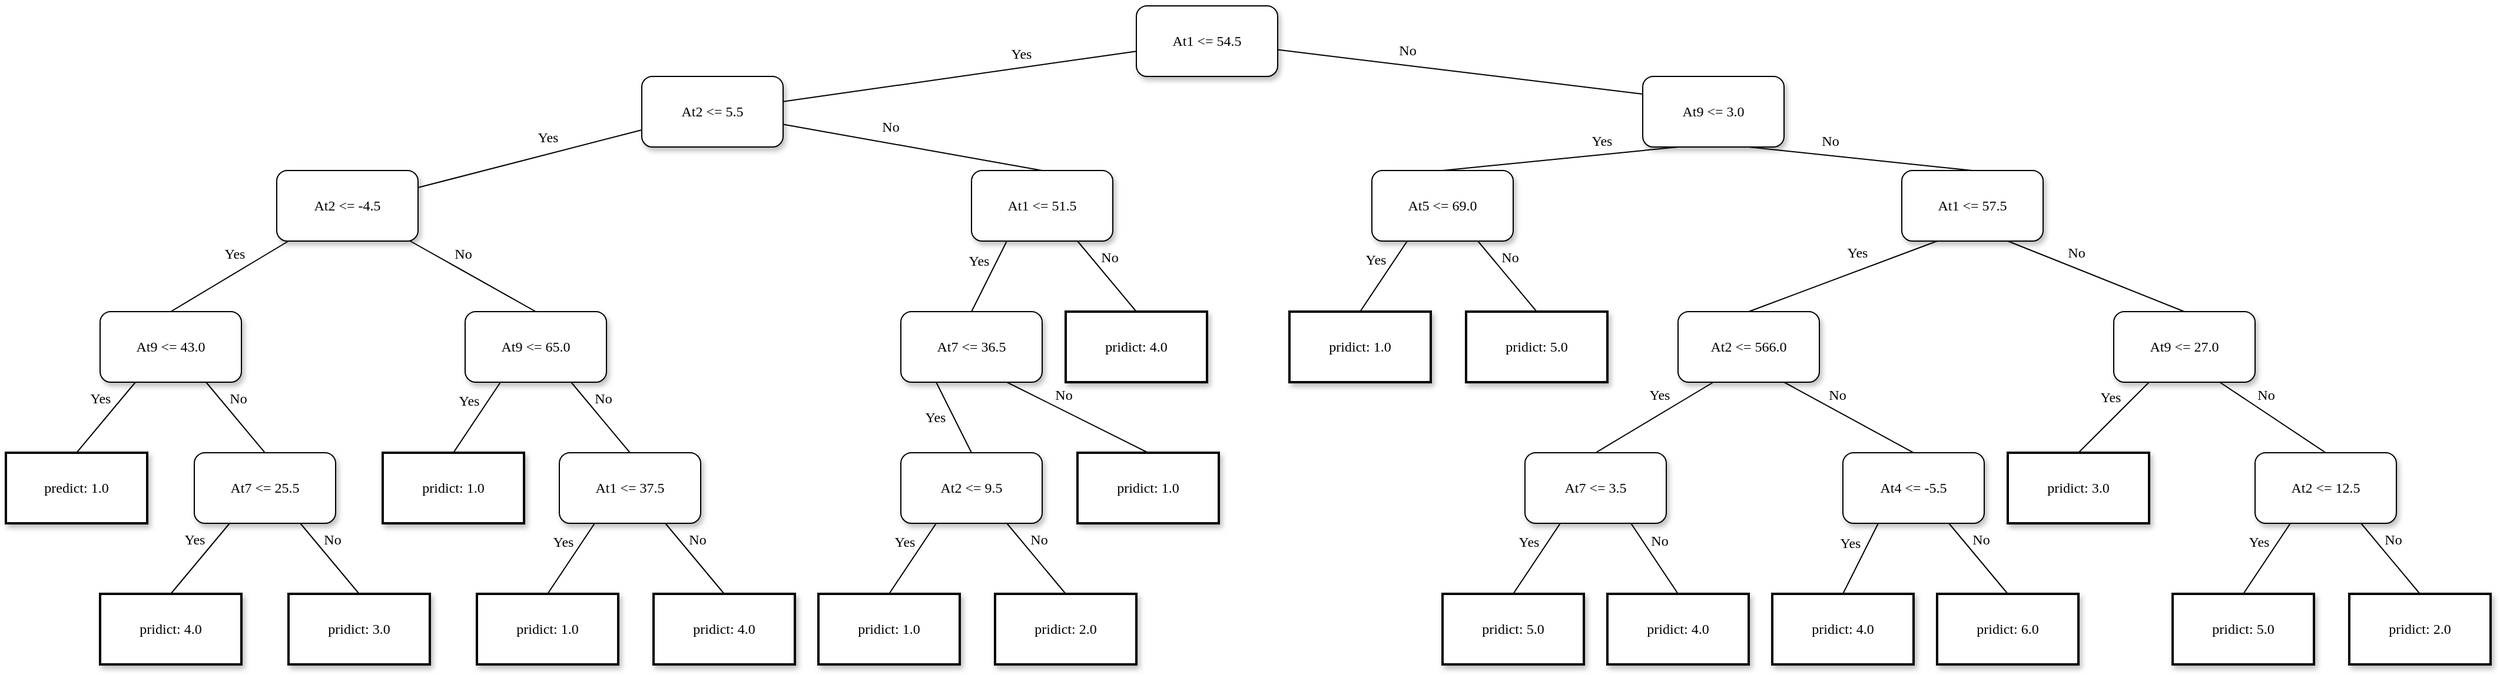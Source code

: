 <mxfile version="16.4.5" type="github">
  <diagram name="Page-1" id="10a91c8b-09ff-31b1-d368-03940ed4cc9e">
    <mxGraphModel dx="3288" dy="1217" grid="1" gridSize="10" guides="1" tooltips="1" connect="1" arrows="1" fold="1" page="1" pageScale="1" pageWidth="1100" pageHeight="850" background="none" math="0" shadow="0">
      <root>
        <mxCell id="0" />
        <mxCell id="1" parent="0" />
        <mxCell id="62893188c0fa7362-1" value="At1 &amp;lt;= 54.5" style="whiteSpace=wrap;html=1;rounded=1;shadow=1;labelBackgroundColor=none;strokeWidth=1;fontFamily=Verdana;fontSize=12;align=center;" parent="1" vertex="1">
          <mxGeometry x="750" y="30" width="120" height="60" as="geometry" />
        </mxCell>
        <mxCell id="62893188c0fa7362-2" value="At2 &amp;lt;= 5.5" style="whiteSpace=wrap;html=1;rounded=1;shadow=1;labelBackgroundColor=none;strokeWidth=1;fontFamily=Verdana;fontSize=12;align=center;" parent="1" vertex="1">
          <mxGeometry x="330" y="90" width="120" height="60" as="geometry" />
        </mxCell>
        <mxCell id="62893188c0fa7362-4" value="No" style="rounded=0;html=1;labelBackgroundColor=none;startArrow=none;startFill=0;startSize=5;endArrow=none;endFill=0;endSize=5;jettySize=auto;orthogonalLoop=1;strokeWidth=1;fontFamily=Verdana;fontSize=12;entryX=0;entryY=0.25;entryDx=0;entryDy=0;" parent="1" source="62893188c0fa7362-1" target="ObkY9nHPudgOJeDonn4y-33" edge="1">
          <mxGeometry x="-0.3" y="13" relative="1" as="geometry">
            <mxPoint as="offset" />
            <mxPoint x="1120" y="150" as="targetPoint" />
          </mxGeometry>
        </mxCell>
        <mxCell id="62893188c0fa7362-5" value="Yes" style="rounded=0;html=1;labelBackgroundColor=none;startArrow=none;startFill=0;startSize=5;endArrow=none;endFill=0;endSize=5;jettySize=auto;orthogonalLoop=1;strokeWidth=1;fontFamily=Verdana;fontSize=12" parent="1" source="62893188c0fa7362-1" target="62893188c0fa7362-2" edge="1">
          <mxGeometry x="-0.359" y="-11" relative="1" as="geometry">
            <mxPoint as="offset" />
          </mxGeometry>
        </mxCell>
        <mxCell id="62893188c0fa7362-8" value="At2 &amp;lt;= -4.5" style="whiteSpace=wrap;html=1;rounded=1;shadow=1;labelBackgroundColor=none;strokeWidth=1;fontFamily=Verdana;fontSize=12;align=center;" parent="1" vertex="1">
          <mxGeometry x="20" y="170" width="120" height="60" as="geometry" />
        </mxCell>
        <mxCell id="62893188c0fa7362-14" value="Yes" style="rounded=0;html=1;labelBackgroundColor=none;startArrow=none;startFill=0;startSize=5;endArrow=none;endFill=0;endSize=5;jettySize=auto;orthogonalLoop=1;strokeWidth=1;fontFamily=Verdana;fontSize=12" parent="1" source="62893188c0fa7362-2" target="62893188c0fa7362-8" edge="1">
          <mxGeometry x="-0.2" y="-14" relative="1" as="geometry">
            <mxPoint as="offset" />
          </mxGeometry>
        </mxCell>
        <mxCell id="62893188c0fa7362-15" value="No" style="rounded=0;html=1;labelBackgroundColor=none;startArrow=none;startFill=0;startSize=5;endArrow=none;endFill=0;endSize=5;jettySize=auto;orthogonalLoop=1;strokeWidth=1;fontFamily=Verdana;fontSize=12;entryX=0.5;entryY=0;entryDx=0;entryDy=0;" parent="1" source="62893188c0fa7362-2" target="ObkY9nHPudgOJeDonn4y-19" edge="1">
          <mxGeometry x="-0.2" y="14" relative="1" as="geometry">
            <mxPoint as="offset" />
            <mxPoint x="590" y="280" as="targetPoint" />
          </mxGeometry>
        </mxCell>
        <mxCell id="62893188c0fa7362-18" value="Yes" style="rounded=0;html=1;labelBackgroundColor=none;startArrow=none;startFill=0;startSize=5;endArrow=none;endFill=0;endSize=5;jettySize=auto;orthogonalLoop=1;strokeWidth=1;fontFamily=Verdana;fontSize=12;entryX=0.5;entryY=0;entryDx=0;entryDy=0;" parent="1" source="62893188c0fa7362-8" target="ObkY9nHPudgOJeDonn4y-1" edge="1">
          <mxGeometry x="-0.217" y="-14" relative="1" as="geometry">
            <mxPoint as="offset" />
            <mxPoint x="250" y="430" as="targetPoint" />
          </mxGeometry>
        </mxCell>
        <mxCell id="62893188c0fa7362-19" value="No" style="rounded=0;html=1;labelBackgroundColor=none;startArrow=none;startFill=0;startSize=5;endArrow=none;endFill=0;endSize=5;jettySize=auto;orthogonalLoop=1;strokeWidth=1;fontFamily=Verdana;fontSize=12;entryX=0.5;entryY=0;entryDx=0;entryDy=0;" parent="1" source="62893188c0fa7362-8" target="ObkY9nHPudgOJeDonn4y-10" edge="1">
          <mxGeometry x="-0.284" y="12" relative="1" as="geometry">
            <mxPoint as="offset" />
            <mxPoint x="430" y="420" as="targetPoint" />
          </mxGeometry>
        </mxCell>
        <mxCell id="62893188c0fa7362-20" value="predict: 1.0" style="whiteSpace=wrap;html=1;rounded=0;shadow=1;labelBackgroundColor=none;strokeWidth=2;fontFamily=Verdana;fontSize=12;align=center;" parent="1" vertex="1">
          <mxGeometry x="-210" y="410" width="120" height="60" as="geometry" />
        </mxCell>
        <mxCell id="ObkY9nHPudgOJeDonn4y-1" value="At9 &amp;lt;= 43.0" style="whiteSpace=wrap;html=1;rounded=1;shadow=1;labelBackgroundColor=none;strokeWidth=1;fontFamily=Verdana;fontSize=12;align=center;" vertex="1" parent="1">
          <mxGeometry x="-130" y="290" width="120" height="60" as="geometry" />
        </mxCell>
        <mxCell id="ObkY9nHPudgOJeDonn4y-2" value="At7 &amp;lt;= 25.5" style="whiteSpace=wrap;html=1;rounded=1;shadow=1;labelBackgroundColor=none;strokeWidth=1;fontFamily=Verdana;fontSize=12;align=center;" vertex="1" parent="1">
          <mxGeometry x="-50" y="410" width="120" height="60" as="geometry" />
        </mxCell>
        <mxCell id="ObkY9nHPudgOJeDonn4y-4" value="Yes" style="rounded=0;html=1;labelBackgroundColor=none;startArrow=none;startFill=0;startSize=5;endArrow=none;endFill=0;endSize=5;jettySize=auto;orthogonalLoop=1;strokeWidth=1;fontFamily=Verdana;fontSize=12;entryX=0.5;entryY=0;entryDx=0;entryDy=0;exitX=0.25;exitY=1;exitDx=0;exitDy=0;" edge="1" parent="1" source="ObkY9nHPudgOJeDonn4y-1" target="62893188c0fa7362-20">
          <mxGeometry x="-0.217" y="-14" relative="1" as="geometry">
            <mxPoint as="offset" />
            <mxPoint x="280" y="520" as="sourcePoint" />
            <mxPoint x="217" y="590" as="targetPoint" />
          </mxGeometry>
        </mxCell>
        <mxCell id="ObkY9nHPudgOJeDonn4y-5" value="No" style="rounded=0;html=1;labelBackgroundColor=none;startArrow=none;startFill=0;startSize=5;endArrow=none;endFill=0;endSize=5;jettySize=auto;orthogonalLoop=1;strokeWidth=1;fontFamily=Verdana;fontSize=12;exitX=0.75;exitY=1;exitDx=0;exitDy=0;entryX=0.5;entryY=0;entryDx=0;entryDy=0;" edge="1" parent="1" source="ObkY9nHPudgOJeDonn4y-1" target="ObkY9nHPudgOJeDonn4y-2">
          <mxGeometry x="-0.284" y="12" relative="1" as="geometry">
            <mxPoint as="offset" />
            <mxPoint x="370" y="480" as="sourcePoint" />
            <mxPoint x="413.636" y="560" as="targetPoint" />
          </mxGeometry>
        </mxCell>
        <mxCell id="ObkY9nHPudgOJeDonn4y-6" value="pridict: 4.0" style="whiteSpace=wrap;html=1;rounded=0;shadow=1;labelBackgroundColor=none;strokeWidth=2;fontFamily=Verdana;fontSize=12;align=center;" vertex="1" parent="1">
          <mxGeometry x="-130" y="530" width="120" height="60" as="geometry" />
        </mxCell>
        <mxCell id="ObkY9nHPudgOJeDonn4y-7" value="Yes" style="rounded=0;html=1;labelBackgroundColor=none;startArrow=none;startFill=0;startSize=5;endArrow=none;endFill=0;endSize=5;jettySize=auto;orthogonalLoop=1;strokeWidth=1;fontFamily=Verdana;fontSize=12;entryX=0.5;entryY=0;entryDx=0;entryDy=0;exitX=0.25;exitY=1;exitDx=0;exitDy=0;" edge="1" parent="1" source="ObkY9nHPudgOJeDonn4y-2" target="ObkY9nHPudgOJeDonn4y-6">
          <mxGeometry x="-0.217" y="-14" relative="1" as="geometry">
            <mxPoint as="offset" />
            <mxPoint x="450" y="670" as="sourcePoint" />
            <mxPoint x="387" y="740" as="targetPoint" />
          </mxGeometry>
        </mxCell>
        <mxCell id="ObkY9nHPudgOJeDonn4y-8" value="pridict: 3.0" style="whiteSpace=wrap;html=1;rounded=0;shadow=1;labelBackgroundColor=none;strokeWidth=2;fontFamily=Verdana;fontSize=12;align=center;" vertex="1" parent="1">
          <mxGeometry x="30" y="530" width="120" height="60" as="geometry" />
        </mxCell>
        <mxCell id="ObkY9nHPudgOJeDonn4y-9" value="No" style="rounded=0;html=1;labelBackgroundColor=none;startArrow=none;startFill=0;startSize=5;endArrow=none;endFill=0;endSize=5;jettySize=auto;orthogonalLoop=1;strokeWidth=1;fontFamily=Verdana;fontSize=12;exitX=0.75;exitY=1;exitDx=0;exitDy=0;entryX=0.5;entryY=0;entryDx=0;entryDy=0;" edge="1" parent="1" source="ObkY9nHPudgOJeDonn4y-2" target="ObkY9nHPudgOJeDonn4y-8">
          <mxGeometry x="-0.284" y="12" relative="1" as="geometry">
            <mxPoint as="offset" />
            <mxPoint x="480" y="590" as="sourcePoint" />
            <mxPoint x="520" y="670" as="targetPoint" />
          </mxGeometry>
        </mxCell>
        <mxCell id="ObkY9nHPudgOJeDonn4y-10" value="At9 &amp;lt;= 65.0" style="whiteSpace=wrap;html=1;rounded=1;shadow=1;labelBackgroundColor=none;strokeWidth=1;fontFamily=Verdana;fontSize=12;align=center;" vertex="1" parent="1">
          <mxGeometry x="180" y="290" width="120" height="60" as="geometry" />
        </mxCell>
        <mxCell id="ObkY9nHPudgOJeDonn4y-11" value="pridict: 1.0" style="whiteSpace=wrap;html=1;rounded=0;shadow=1;labelBackgroundColor=none;strokeWidth=2;fontFamily=Verdana;fontSize=12;align=center;" vertex="1" parent="1">
          <mxGeometry x="110" y="410" width="120" height="60" as="geometry" />
        </mxCell>
        <mxCell id="ObkY9nHPudgOJeDonn4y-12" value="Yes" style="rounded=0;html=1;labelBackgroundColor=none;startArrow=none;startFill=0;startSize=5;endArrow=none;endFill=0;endSize=5;jettySize=auto;orthogonalLoop=1;strokeWidth=1;fontFamily=Verdana;fontSize=12;exitX=0.25;exitY=1;exitDx=0;exitDy=0;entryX=0.5;entryY=0;entryDx=0;entryDy=0;" edge="1" parent="1" source="ObkY9nHPudgOJeDonn4y-10" target="ObkY9nHPudgOJeDonn4y-11">
          <mxGeometry x="-0.217" y="-14" relative="1" as="geometry">
            <mxPoint as="offset" />
            <mxPoint x="610" y="480" as="sourcePoint" />
            <mxPoint x="500" y="520" as="targetPoint" />
          </mxGeometry>
        </mxCell>
        <mxCell id="ObkY9nHPudgOJeDonn4y-13" value="At1 &amp;lt;= 37.5" style="whiteSpace=wrap;html=1;rounded=1;shadow=1;labelBackgroundColor=none;strokeWidth=1;fontFamily=Verdana;fontSize=12;align=center;" vertex="1" parent="1">
          <mxGeometry x="260" y="410" width="120" height="60" as="geometry" />
        </mxCell>
        <mxCell id="ObkY9nHPudgOJeDonn4y-14" value="No" style="rounded=0;html=1;labelBackgroundColor=none;startArrow=none;startFill=0;startSize=5;endArrow=none;endFill=0;endSize=5;jettySize=auto;orthogonalLoop=1;strokeWidth=1;fontFamily=Verdana;fontSize=12;entryX=0.5;entryY=0;entryDx=0;entryDy=0;exitX=0.75;exitY=1;exitDx=0;exitDy=0;" edge="1" parent="1" source="ObkY9nHPudgOJeDonn4y-10" target="ObkY9nHPudgOJeDonn4y-13">
          <mxGeometry x="-0.284" y="12" relative="1" as="geometry">
            <mxPoint as="offset" />
            <mxPoint x="660" y="380" as="sourcePoint" />
            <mxPoint x="730" y="450" as="targetPoint" />
          </mxGeometry>
        </mxCell>
        <mxCell id="ObkY9nHPudgOJeDonn4y-15" value="pridict: 1.0" style="whiteSpace=wrap;html=1;rounded=0;shadow=1;labelBackgroundColor=none;strokeWidth=2;fontFamily=Verdana;fontSize=12;align=center;" vertex="1" parent="1">
          <mxGeometry x="190" y="530" width="120" height="60" as="geometry" />
        </mxCell>
        <mxCell id="ObkY9nHPudgOJeDonn4y-16" value="Yes" style="rounded=0;html=1;labelBackgroundColor=none;startArrow=none;startFill=0;startSize=5;endArrow=none;endFill=0;endSize=5;jettySize=auto;orthogonalLoop=1;strokeWidth=1;fontFamily=Verdana;fontSize=12;exitX=0.25;exitY=1;exitDx=0;exitDy=0;entryX=0.5;entryY=0;entryDx=0;entryDy=0;" edge="1" parent="1" source="ObkY9nHPudgOJeDonn4y-13" target="ObkY9nHPudgOJeDonn4y-15">
          <mxGeometry x="-0.217" y="-14" relative="1" as="geometry">
            <mxPoint as="offset" />
            <mxPoint x="490" y="600" as="sourcePoint" />
            <mxPoint x="530" y="640" as="targetPoint" />
          </mxGeometry>
        </mxCell>
        <mxCell id="ObkY9nHPudgOJeDonn4y-17" value="pridict: 4.0" style="whiteSpace=wrap;html=1;rounded=0;shadow=1;labelBackgroundColor=none;strokeWidth=2;fontFamily=Verdana;fontSize=12;align=center;" vertex="1" parent="1">
          <mxGeometry x="340" y="530" width="120" height="60" as="geometry" />
        </mxCell>
        <mxCell id="ObkY9nHPudgOJeDonn4y-18" value="No" style="rounded=0;html=1;labelBackgroundColor=none;startArrow=none;startFill=0;startSize=5;endArrow=none;endFill=0;endSize=5;jettySize=auto;orthogonalLoop=1;strokeWidth=1;fontFamily=Verdana;fontSize=12;entryX=0.5;entryY=0;entryDx=0;entryDy=0;exitX=0.75;exitY=1;exitDx=0;exitDy=0;" edge="1" parent="1" source="ObkY9nHPudgOJeDonn4y-13" target="ObkY9nHPudgOJeDonn4y-17">
          <mxGeometry x="-0.284" y="12" relative="1" as="geometry">
            <mxPoint as="offset" />
            <mxPoint x="770" y="540" as="sourcePoint" />
            <mxPoint x="930" y="580" as="targetPoint" />
          </mxGeometry>
        </mxCell>
        <mxCell id="ObkY9nHPudgOJeDonn4y-19" value="At1 &amp;lt;= 51.5" style="whiteSpace=wrap;html=1;rounded=1;shadow=1;labelBackgroundColor=none;strokeWidth=1;fontFamily=Verdana;fontSize=12;align=center;" vertex="1" parent="1">
          <mxGeometry x="610" y="170" width="120" height="60" as="geometry" />
        </mxCell>
        <mxCell id="ObkY9nHPudgOJeDonn4y-20" value="At7 &amp;lt;= 36.5" style="whiteSpace=wrap;html=1;rounded=1;shadow=1;labelBackgroundColor=none;strokeWidth=1;fontFamily=Verdana;fontSize=12;align=center;" vertex="1" parent="1">
          <mxGeometry x="550" y="290" width="120" height="60" as="geometry" />
        </mxCell>
        <mxCell id="ObkY9nHPudgOJeDonn4y-21" value="Yes" style="rounded=0;html=1;labelBackgroundColor=none;startArrow=none;startFill=0;startSize=5;endArrow=none;endFill=0;endSize=5;jettySize=auto;orthogonalLoop=1;strokeWidth=1;fontFamily=Verdana;fontSize=12;entryX=0.5;entryY=0;entryDx=0;entryDy=0;exitX=0.25;exitY=1;exitDx=0;exitDy=0;" edge="1" parent="1" source="ObkY9nHPudgOJeDonn4y-19" target="ObkY9nHPudgOJeDonn4y-20">
          <mxGeometry x="-0.217" y="-14" relative="1" as="geometry">
            <mxPoint as="offset" />
            <mxPoint x="730" y="350" as="sourcePoint" />
            <mxPoint x="667" y="420" as="targetPoint" />
          </mxGeometry>
        </mxCell>
        <mxCell id="ObkY9nHPudgOJeDonn4y-22" value="At2 &amp;lt;= 9.5" style="whiteSpace=wrap;html=1;rounded=1;shadow=1;labelBackgroundColor=none;strokeWidth=1;fontFamily=Verdana;fontSize=12;align=center;" vertex="1" parent="1">
          <mxGeometry x="550" y="410" width="120" height="60" as="geometry" />
        </mxCell>
        <mxCell id="ObkY9nHPudgOJeDonn4y-23" value="Yes" style="rounded=0;html=1;labelBackgroundColor=none;startArrow=none;startFill=0;startSize=5;endArrow=none;endFill=0;endSize=5;jettySize=auto;orthogonalLoop=1;strokeWidth=1;fontFamily=Verdana;fontSize=12;entryX=0.5;entryY=0;entryDx=0;entryDy=0;exitX=0.25;exitY=1;exitDx=0;exitDy=0;" edge="1" parent="1" source="ObkY9nHPudgOJeDonn4y-20" target="ObkY9nHPudgOJeDonn4y-22">
          <mxGeometry x="-0.217" y="-14" relative="1" as="geometry">
            <mxPoint as="offset" />
            <mxPoint x="810" y="360" as="sourcePoint" />
            <mxPoint x="780" y="410" as="targetPoint" />
          </mxGeometry>
        </mxCell>
        <mxCell id="ObkY9nHPudgOJeDonn4y-24" value="pridict: 1.0" style="whiteSpace=wrap;html=1;rounded=0;shadow=1;labelBackgroundColor=none;strokeWidth=2;fontFamily=Verdana;fontSize=12;align=center;" vertex="1" parent="1">
          <mxGeometry x="480" y="530" width="120" height="60" as="geometry" />
        </mxCell>
        <mxCell id="ObkY9nHPudgOJeDonn4y-25" value="Yes" style="rounded=0;html=1;labelBackgroundColor=none;startArrow=none;startFill=0;startSize=5;endArrow=none;endFill=0;endSize=5;jettySize=auto;orthogonalLoop=1;strokeWidth=1;fontFamily=Verdana;fontSize=12;entryX=0.5;entryY=0;entryDx=0;entryDy=0;exitX=0.25;exitY=1;exitDx=0;exitDy=0;" edge="1" parent="1" source="ObkY9nHPudgOJeDonn4y-22" target="ObkY9nHPudgOJeDonn4y-24">
          <mxGeometry x="-0.217" y="-14" relative="1" as="geometry">
            <mxPoint as="offset" />
            <mxPoint x="780" y="440" as="sourcePoint" />
            <mxPoint x="760" y="500" as="targetPoint" />
          </mxGeometry>
        </mxCell>
        <mxCell id="ObkY9nHPudgOJeDonn4y-27" value="pridict: 2.0" style="whiteSpace=wrap;html=1;rounded=0;shadow=1;labelBackgroundColor=none;strokeWidth=2;fontFamily=Verdana;fontSize=12;align=center;" vertex="1" parent="1">
          <mxGeometry x="630" y="530" width="120" height="60" as="geometry" />
        </mxCell>
        <mxCell id="ObkY9nHPudgOJeDonn4y-28" value="No" style="rounded=0;html=1;labelBackgroundColor=none;startArrow=none;startFill=0;startSize=5;endArrow=none;endFill=0;endSize=5;jettySize=auto;orthogonalLoop=1;strokeWidth=1;fontFamily=Verdana;fontSize=12;entryX=0.5;entryY=0;entryDx=0;entryDy=0;exitX=0.75;exitY=1;exitDx=0;exitDy=0;" edge="1" parent="1" source="ObkY9nHPudgOJeDonn4y-22" target="ObkY9nHPudgOJeDonn4y-27">
          <mxGeometry x="-0.284" y="12" relative="1" as="geometry">
            <mxPoint as="offset" />
            <mxPoint x="770" y="390" as="sourcePoint" />
            <mxPoint x="830" y="560" as="targetPoint" />
          </mxGeometry>
        </mxCell>
        <mxCell id="ObkY9nHPudgOJeDonn4y-29" value="pridict: 1.0" style="whiteSpace=wrap;html=1;rounded=0;shadow=1;labelBackgroundColor=none;strokeWidth=2;fontFamily=Verdana;fontSize=12;align=center;" vertex="1" parent="1">
          <mxGeometry x="700" y="410" width="120" height="60" as="geometry" />
        </mxCell>
        <mxCell id="ObkY9nHPudgOJeDonn4y-30" value="No" style="rounded=0;html=1;labelBackgroundColor=none;startArrow=none;startFill=0;startSize=5;endArrow=none;endFill=0;endSize=5;jettySize=auto;orthogonalLoop=1;strokeWidth=1;fontFamily=Verdana;fontSize=12;entryX=0.5;entryY=0;entryDx=0;entryDy=0;exitX=0.75;exitY=1;exitDx=0;exitDy=0;" edge="1" parent="1" source="ObkY9nHPudgOJeDonn4y-20" target="ObkY9nHPudgOJeDonn4y-29">
          <mxGeometry x="-0.284" y="12" relative="1" as="geometry">
            <mxPoint as="offset" />
            <mxPoint x="840" y="360" as="sourcePoint" />
            <mxPoint x="900" y="530" as="targetPoint" />
          </mxGeometry>
        </mxCell>
        <mxCell id="ObkY9nHPudgOJeDonn4y-31" value="pridict: 4.0" style="whiteSpace=wrap;html=1;rounded=0;shadow=1;labelBackgroundColor=none;strokeWidth=2;fontFamily=Verdana;fontSize=12;align=center;" vertex="1" parent="1">
          <mxGeometry x="690" y="290" width="120" height="60" as="geometry" />
        </mxCell>
        <mxCell id="ObkY9nHPudgOJeDonn4y-32" value="No" style="rounded=0;html=1;labelBackgroundColor=none;startArrow=none;startFill=0;startSize=5;endArrow=none;endFill=0;endSize=5;jettySize=auto;orthogonalLoop=1;strokeWidth=1;fontFamily=Verdana;fontSize=12;entryX=0.5;entryY=0;entryDx=0;entryDy=0;exitX=0.75;exitY=1;exitDx=0;exitDy=0;" edge="1" parent="1" source="ObkY9nHPudgOJeDonn4y-19" target="ObkY9nHPudgOJeDonn4y-31">
          <mxGeometry x="-0.284" y="12" relative="1" as="geometry">
            <mxPoint as="offset" />
            <mxPoint x="750" y="310" as="sourcePoint" />
            <mxPoint x="910" y="390" as="targetPoint" />
          </mxGeometry>
        </mxCell>
        <mxCell id="ObkY9nHPudgOJeDonn4y-33" value="At9 &amp;lt;= 3.0" style="whiteSpace=wrap;html=1;rounded=1;shadow=1;labelBackgroundColor=none;strokeWidth=1;fontFamily=Verdana;fontSize=12;align=center;" vertex="1" parent="1">
          <mxGeometry x="1180" y="90" width="120" height="60" as="geometry" />
        </mxCell>
        <mxCell id="ObkY9nHPudgOJeDonn4y-34" value="At5 &amp;lt;= 69.0" style="whiteSpace=wrap;html=1;rounded=1;shadow=1;labelBackgroundColor=none;strokeWidth=1;fontFamily=Verdana;fontSize=12;align=center;" vertex="1" parent="1">
          <mxGeometry x="950" y="170" width="120" height="60" as="geometry" />
        </mxCell>
        <mxCell id="ObkY9nHPudgOJeDonn4y-35" value="Yes" style="rounded=0;html=1;labelBackgroundColor=none;startArrow=none;startFill=0;startSize=5;endArrow=none;endFill=0;endSize=5;jettySize=auto;orthogonalLoop=1;strokeWidth=1;fontFamily=Verdana;fontSize=12;exitX=0.25;exitY=1;exitDx=0;exitDy=0;entryX=0.5;entryY=0;entryDx=0;entryDy=0;" edge="1" parent="1" source="ObkY9nHPudgOJeDonn4y-33" target="ObkY9nHPudgOJeDonn4y-34">
          <mxGeometry x="-0.359" y="-11" relative="1" as="geometry">
            <mxPoint as="offset" />
            <mxPoint x="860" y="150" as="sourcePoint" />
            <mxPoint x="670" y="186.774" as="targetPoint" />
          </mxGeometry>
        </mxCell>
        <mxCell id="ObkY9nHPudgOJeDonn4y-36" value="pridict: 1.0" style="whiteSpace=wrap;html=1;rounded=0;shadow=1;labelBackgroundColor=none;strokeWidth=2;fontFamily=Verdana;fontSize=12;align=center;" vertex="1" parent="1">
          <mxGeometry x="880" y="290" width="120" height="60" as="geometry" />
        </mxCell>
        <mxCell id="ObkY9nHPudgOJeDonn4y-37" value="Yes" style="rounded=0;html=1;labelBackgroundColor=none;startArrow=none;startFill=0;startSize=5;endArrow=none;endFill=0;endSize=5;jettySize=auto;orthogonalLoop=1;strokeWidth=1;fontFamily=Verdana;fontSize=12;entryX=0.5;entryY=0;entryDx=0;entryDy=0;exitX=0.25;exitY=1;exitDx=0;exitDy=0;" edge="1" parent="1" source="ObkY9nHPudgOJeDonn4y-34" target="ObkY9nHPudgOJeDonn4y-36">
          <mxGeometry x="-0.217" y="-14" relative="1" as="geometry">
            <mxPoint as="offset" />
            <mxPoint x="940" y="260" as="sourcePoint" />
            <mxPoint x="920" y="300" as="targetPoint" />
          </mxGeometry>
        </mxCell>
        <mxCell id="ObkY9nHPudgOJeDonn4y-38" value="pridict: 5.0" style="whiteSpace=wrap;html=1;rounded=0;shadow=1;labelBackgroundColor=none;strokeWidth=2;fontFamily=Verdana;fontSize=12;align=center;" vertex="1" parent="1">
          <mxGeometry x="1030" y="290" width="120" height="60" as="geometry" />
        </mxCell>
        <mxCell id="ObkY9nHPudgOJeDonn4y-39" value="No" style="rounded=0;html=1;labelBackgroundColor=none;startArrow=none;startFill=0;startSize=5;endArrow=none;endFill=0;endSize=5;jettySize=auto;orthogonalLoop=1;strokeWidth=1;fontFamily=Verdana;fontSize=12;entryX=0.5;entryY=0;entryDx=0;entryDy=0;exitX=0.75;exitY=1;exitDx=0;exitDy=0;" edge="1" parent="1" source="ObkY9nHPudgOJeDonn4y-34" target="ObkY9nHPudgOJeDonn4y-38">
          <mxGeometry x="-0.284" y="12" relative="1" as="geometry">
            <mxPoint as="offset" />
            <mxPoint x="910" y="250" as="sourcePoint" />
            <mxPoint x="990" y="290" as="targetPoint" />
          </mxGeometry>
        </mxCell>
        <mxCell id="ObkY9nHPudgOJeDonn4y-40" value="At1 &amp;lt;= 57.5" style="whiteSpace=wrap;html=1;rounded=1;shadow=1;labelBackgroundColor=none;strokeWidth=1;fontFamily=Verdana;fontSize=12;align=center;" vertex="1" parent="1">
          <mxGeometry x="1400" y="170" width="120" height="60" as="geometry" />
        </mxCell>
        <mxCell id="ObkY9nHPudgOJeDonn4y-41" value="No" style="rounded=0;html=1;labelBackgroundColor=none;startArrow=none;startFill=0;startSize=5;endArrow=none;endFill=0;endSize=5;jettySize=auto;orthogonalLoop=1;strokeWidth=1;fontFamily=Verdana;fontSize=12;entryX=0.5;entryY=0;entryDx=0;entryDy=0;exitX=0.75;exitY=1;exitDx=0;exitDy=0;" edge="1" parent="1" source="ObkY9nHPudgOJeDonn4y-33" target="ObkY9nHPudgOJeDonn4y-40">
          <mxGeometry x="-0.284" y="12" relative="1" as="geometry">
            <mxPoint as="offset" />
            <mxPoint x="1120" y="430" as="sourcePoint" />
            <mxPoint x="1180" y="480" as="targetPoint" />
          </mxGeometry>
        </mxCell>
        <mxCell id="ObkY9nHPudgOJeDonn4y-42" value="At2 &amp;lt;= 566.0" style="whiteSpace=wrap;html=1;rounded=1;shadow=1;labelBackgroundColor=none;strokeWidth=1;fontFamily=Verdana;fontSize=12;align=center;" vertex="1" parent="1">
          <mxGeometry x="1210" y="290" width="120" height="60" as="geometry" />
        </mxCell>
        <mxCell id="ObkY9nHPudgOJeDonn4y-43" value="Yes" style="rounded=0;html=1;labelBackgroundColor=none;startArrow=none;startFill=0;startSize=5;endArrow=none;endFill=0;endSize=5;jettySize=auto;orthogonalLoop=1;strokeWidth=1;fontFamily=Verdana;fontSize=12;entryX=0.5;entryY=0;entryDx=0;entryDy=0;exitX=0.25;exitY=1;exitDx=0;exitDy=0;" edge="1" parent="1" source="ObkY9nHPudgOJeDonn4y-40" target="ObkY9nHPudgOJeDonn4y-42">
          <mxGeometry x="-0.217" y="-14" relative="1" as="geometry">
            <mxPoint as="offset" />
            <mxPoint x="1090" y="450" as="sourcePoint" />
            <mxPoint x="1060" y="490" as="targetPoint" />
          </mxGeometry>
        </mxCell>
        <mxCell id="ObkY9nHPudgOJeDonn4y-44" value="At7 &amp;lt;= 3.5" style="whiteSpace=wrap;html=1;rounded=1;shadow=1;labelBackgroundColor=none;strokeWidth=1;fontFamily=Verdana;fontSize=12;align=center;" vertex="1" parent="1">
          <mxGeometry x="1080" y="410" width="120" height="60" as="geometry" />
        </mxCell>
        <mxCell id="ObkY9nHPudgOJeDonn4y-45" value="Yes" style="rounded=0;html=1;labelBackgroundColor=none;startArrow=none;startFill=0;startSize=5;endArrow=none;endFill=0;endSize=5;jettySize=auto;orthogonalLoop=1;strokeWidth=1;fontFamily=Verdana;fontSize=12;entryX=0.5;entryY=0;entryDx=0;entryDy=0;exitX=0.25;exitY=1;exitDx=0;exitDy=0;" edge="1" parent="1" source="ObkY9nHPudgOJeDonn4y-42" target="ObkY9nHPudgOJeDonn4y-44">
          <mxGeometry x="-0.217" y="-14" relative="1" as="geometry">
            <mxPoint as="offset" />
            <mxPoint x="1030" y="560" as="sourcePoint" />
            <mxPoint x="980" y="600" as="targetPoint" />
          </mxGeometry>
        </mxCell>
        <mxCell id="ObkY9nHPudgOJeDonn4y-46" value="pridict: 5.0" style="whiteSpace=wrap;html=1;rounded=0;shadow=1;labelBackgroundColor=none;strokeWidth=2;fontFamily=Verdana;fontSize=12;align=center;" vertex="1" parent="1">
          <mxGeometry x="1010" y="530" width="120" height="60" as="geometry" />
        </mxCell>
        <mxCell id="ObkY9nHPudgOJeDonn4y-47" value="Yes" style="rounded=0;html=1;labelBackgroundColor=none;startArrow=none;startFill=0;startSize=5;endArrow=none;endFill=0;endSize=5;jettySize=auto;orthogonalLoop=1;strokeWidth=1;fontFamily=Verdana;fontSize=12;entryX=0.5;entryY=0;entryDx=0;entryDy=0;exitX=0.25;exitY=1;exitDx=0;exitDy=0;" edge="1" parent="1" source="ObkY9nHPudgOJeDonn4y-44" target="ObkY9nHPudgOJeDonn4y-46">
          <mxGeometry x="-0.217" y="-14" relative="1" as="geometry">
            <mxPoint as="offset" />
            <mxPoint x="1160" y="530" as="sourcePoint" />
            <mxPoint x="1090" y="590" as="targetPoint" />
          </mxGeometry>
        </mxCell>
        <mxCell id="ObkY9nHPudgOJeDonn4y-48" value="pridict: 4.0" style="whiteSpace=wrap;html=1;rounded=0;shadow=1;labelBackgroundColor=none;strokeWidth=2;fontFamily=Verdana;fontSize=12;align=center;" vertex="1" parent="1">
          <mxGeometry x="1150" y="530" width="120" height="60" as="geometry" />
        </mxCell>
        <mxCell id="ObkY9nHPudgOJeDonn4y-49" value="No" style="rounded=0;html=1;labelBackgroundColor=none;startArrow=none;startFill=0;startSize=5;endArrow=none;endFill=0;endSize=5;jettySize=auto;orthogonalLoop=1;strokeWidth=1;fontFamily=Verdana;fontSize=12;entryX=0.5;entryY=0;entryDx=0;entryDy=0;exitX=0.75;exitY=1;exitDx=0;exitDy=0;" edge="1" parent="1" source="ObkY9nHPudgOJeDonn4y-44" target="ObkY9nHPudgOJeDonn4y-48">
          <mxGeometry x="-0.284" y="12" relative="1" as="geometry">
            <mxPoint as="offset" />
            <mxPoint x="760" y="420" as="sourcePoint" />
            <mxPoint x="840" y="480" as="targetPoint" />
          </mxGeometry>
        </mxCell>
        <mxCell id="ObkY9nHPudgOJeDonn4y-50" value="At4 &amp;lt;= -5.5" style="whiteSpace=wrap;html=1;rounded=1;shadow=1;labelBackgroundColor=none;strokeWidth=1;fontFamily=Verdana;fontSize=12;align=center;" vertex="1" parent="1">
          <mxGeometry x="1350" y="410" width="120" height="60" as="geometry" />
        </mxCell>
        <mxCell id="ObkY9nHPudgOJeDonn4y-51" value="No" style="rounded=0;html=1;labelBackgroundColor=none;startArrow=none;startFill=0;startSize=5;endArrow=none;endFill=0;endSize=5;jettySize=auto;orthogonalLoop=1;strokeWidth=1;fontFamily=Verdana;fontSize=12;entryX=0.5;entryY=0;entryDx=0;entryDy=0;exitX=0.75;exitY=1;exitDx=0;exitDy=0;" edge="1" parent="1" source="ObkY9nHPudgOJeDonn4y-42" target="ObkY9nHPudgOJeDonn4y-50">
          <mxGeometry x="-0.284" y="12" relative="1" as="geometry">
            <mxPoint as="offset" />
            <mxPoint x="1210" y="370" as="sourcePoint" />
            <mxPoint x="1250" y="410" as="targetPoint" />
          </mxGeometry>
        </mxCell>
        <mxCell id="ObkY9nHPudgOJeDonn4y-52" value="pridict: 4.0" style="whiteSpace=wrap;html=1;rounded=0;shadow=1;labelBackgroundColor=none;strokeWidth=2;fontFamily=Verdana;fontSize=12;align=center;" vertex="1" parent="1">
          <mxGeometry x="1290" y="530" width="120" height="60" as="geometry" />
        </mxCell>
        <mxCell id="ObkY9nHPudgOJeDonn4y-53" value="Yes" style="rounded=0;html=1;labelBackgroundColor=none;startArrow=none;startFill=0;startSize=5;endArrow=none;endFill=0;endSize=5;jettySize=auto;orthogonalLoop=1;strokeWidth=1;fontFamily=Verdana;fontSize=12;entryX=0.5;entryY=0;entryDx=0;entryDy=0;exitX=0.25;exitY=1;exitDx=0;exitDy=0;" edge="1" parent="1" source="ObkY9nHPudgOJeDonn4y-50" target="ObkY9nHPudgOJeDonn4y-52">
          <mxGeometry x="-0.217" y="-14" relative="1" as="geometry">
            <mxPoint as="offset" />
            <mxPoint x="1140" y="520" as="sourcePoint" />
            <mxPoint x="1070" y="580" as="targetPoint" />
          </mxGeometry>
        </mxCell>
        <mxCell id="ObkY9nHPudgOJeDonn4y-54" value="pridict: 6.0" style="whiteSpace=wrap;html=1;rounded=0;shadow=1;labelBackgroundColor=none;strokeWidth=2;fontFamily=Verdana;fontSize=12;align=center;" vertex="1" parent="1">
          <mxGeometry x="1430" y="530" width="120" height="60" as="geometry" />
        </mxCell>
        <mxCell id="ObkY9nHPudgOJeDonn4y-55" value="No" style="rounded=0;html=1;labelBackgroundColor=none;startArrow=none;startFill=0;startSize=5;endArrow=none;endFill=0;endSize=5;jettySize=auto;orthogonalLoop=1;strokeWidth=1;fontFamily=Verdana;fontSize=12;entryX=0.5;entryY=0;entryDx=0;entryDy=0;exitX=0.75;exitY=1;exitDx=0;exitDy=0;" edge="1" parent="1" source="ObkY9nHPudgOJeDonn4y-50" target="ObkY9nHPudgOJeDonn4y-54">
          <mxGeometry x="-0.284" y="12" relative="1" as="geometry">
            <mxPoint as="offset" />
            <mxPoint x="1410" y="420" as="sourcePoint" />
            <mxPoint x="1460" y="480" as="targetPoint" />
          </mxGeometry>
        </mxCell>
        <mxCell id="ObkY9nHPudgOJeDonn4y-56" value="At9 &amp;lt;= 27.0" style="whiteSpace=wrap;html=1;rounded=1;shadow=1;labelBackgroundColor=none;strokeWidth=1;fontFamily=Verdana;fontSize=12;align=center;" vertex="1" parent="1">
          <mxGeometry x="1580" y="290" width="120" height="60" as="geometry" />
        </mxCell>
        <mxCell id="ObkY9nHPudgOJeDonn4y-57" value="No" style="rounded=0;html=1;labelBackgroundColor=none;startArrow=none;startFill=0;startSize=5;endArrow=none;endFill=0;endSize=5;jettySize=auto;orthogonalLoop=1;strokeWidth=1;fontFamily=Verdana;fontSize=12;entryX=0.5;entryY=0;entryDx=0;entryDy=0;exitX=0.75;exitY=1;exitDx=0;exitDy=0;" edge="1" parent="1" source="ObkY9nHPudgOJeDonn4y-40" target="ObkY9nHPudgOJeDonn4y-56">
          <mxGeometry x="-0.284" y="12" relative="1" as="geometry">
            <mxPoint as="offset" />
            <mxPoint x="1310" y="390" as="sourcePoint" />
            <mxPoint x="1360" y="450" as="targetPoint" />
          </mxGeometry>
        </mxCell>
        <mxCell id="ObkY9nHPudgOJeDonn4y-58" value="pridict: 3.0" style="whiteSpace=wrap;html=1;rounded=0;shadow=1;labelBackgroundColor=none;strokeWidth=2;fontFamily=Verdana;fontSize=12;align=center;" vertex="1" parent="1">
          <mxGeometry x="1490" y="410" width="120" height="60" as="geometry" />
        </mxCell>
        <mxCell id="ObkY9nHPudgOJeDonn4y-59" value="Yes" style="rounded=0;html=1;labelBackgroundColor=none;startArrow=none;startFill=0;startSize=5;endArrow=none;endFill=0;endSize=5;jettySize=auto;orthogonalLoop=1;strokeWidth=1;fontFamily=Verdana;fontSize=12;entryX=0.5;entryY=0;entryDx=0;entryDy=0;exitX=0.25;exitY=1;exitDx=0;exitDy=0;" edge="1" parent="1" source="ObkY9nHPudgOJeDonn4y-56" target="ObkY9nHPudgOJeDonn4y-58">
          <mxGeometry x="-0.217" y="-14" relative="1" as="geometry">
            <mxPoint as="offset" />
            <mxPoint x="1410" y="350" as="sourcePoint" />
            <mxPoint x="1340" y="410" as="targetPoint" />
          </mxGeometry>
        </mxCell>
        <mxCell id="ObkY9nHPudgOJeDonn4y-60" value="At2 &amp;lt;= 12.5" style="whiteSpace=wrap;html=1;rounded=1;shadow=1;labelBackgroundColor=none;strokeWidth=1;fontFamily=Verdana;fontSize=12;align=center;" vertex="1" parent="1">
          <mxGeometry x="1700" y="410" width="120" height="60" as="geometry" />
        </mxCell>
        <mxCell id="ObkY9nHPudgOJeDonn4y-61" value="No" style="rounded=0;html=1;labelBackgroundColor=none;startArrow=none;startFill=0;startSize=5;endArrow=none;endFill=0;endSize=5;jettySize=auto;orthogonalLoop=1;strokeWidth=1;fontFamily=Verdana;fontSize=12;entryX=0.5;entryY=0;entryDx=0;entryDy=0;exitX=0.75;exitY=1;exitDx=0;exitDy=0;" edge="1" parent="1" source="ObkY9nHPudgOJeDonn4y-56" target="ObkY9nHPudgOJeDonn4y-60">
          <mxGeometry x="-0.284" y="12" relative="1" as="geometry">
            <mxPoint as="offset" />
            <mxPoint x="1430" y="340" as="sourcePoint" />
            <mxPoint x="1480" y="400" as="targetPoint" />
          </mxGeometry>
        </mxCell>
        <mxCell id="ObkY9nHPudgOJeDonn4y-62" value="pridict: 5.0" style="whiteSpace=wrap;html=1;rounded=0;shadow=1;labelBackgroundColor=none;strokeWidth=2;fontFamily=Verdana;fontSize=12;align=center;" vertex="1" parent="1">
          <mxGeometry x="1630" y="530" width="120" height="60" as="geometry" />
        </mxCell>
        <mxCell id="ObkY9nHPudgOJeDonn4y-63" value="pridict: 2.0" style="whiteSpace=wrap;html=1;rounded=0;shadow=1;labelBackgroundColor=none;strokeWidth=2;fontFamily=Verdana;fontSize=12;align=center;" vertex="1" parent="1">
          <mxGeometry x="1780" y="530" width="120" height="60" as="geometry" />
        </mxCell>
        <mxCell id="ObkY9nHPudgOJeDonn4y-64" value="Yes" style="rounded=0;html=1;labelBackgroundColor=none;startArrow=none;startFill=0;startSize=5;endArrow=none;endFill=0;endSize=5;jettySize=auto;orthogonalLoop=1;strokeWidth=1;fontFamily=Verdana;fontSize=12;entryX=0.5;entryY=0;entryDx=0;entryDy=0;exitX=0.25;exitY=1;exitDx=0;exitDy=0;" edge="1" parent="1" source="ObkY9nHPudgOJeDonn4y-60" target="ObkY9nHPudgOJeDonn4y-62">
          <mxGeometry x="-0.217" y="-14" relative="1" as="geometry">
            <mxPoint as="offset" />
            <mxPoint x="1640" y="450" as="sourcePoint" />
            <mxPoint x="1700" y="520" as="targetPoint" />
          </mxGeometry>
        </mxCell>
        <mxCell id="ObkY9nHPudgOJeDonn4y-65" value="No" style="rounded=0;html=1;labelBackgroundColor=none;startArrow=none;startFill=0;startSize=5;endArrow=none;endFill=0;endSize=5;jettySize=auto;orthogonalLoop=1;strokeWidth=1;fontFamily=Verdana;fontSize=12;entryX=0.5;entryY=0;entryDx=0;entryDy=0;exitX=0.75;exitY=1;exitDx=0;exitDy=0;" edge="1" parent="1" source="ObkY9nHPudgOJeDonn4y-60" target="ObkY9nHPudgOJeDonn4y-63">
          <mxGeometry x="-0.284" y="12" relative="1" as="geometry">
            <mxPoint as="offset" />
            <mxPoint x="1590" y="450" as="sourcePoint" />
            <mxPoint x="1730" y="520" as="targetPoint" />
          </mxGeometry>
        </mxCell>
      </root>
    </mxGraphModel>
  </diagram>
</mxfile>
